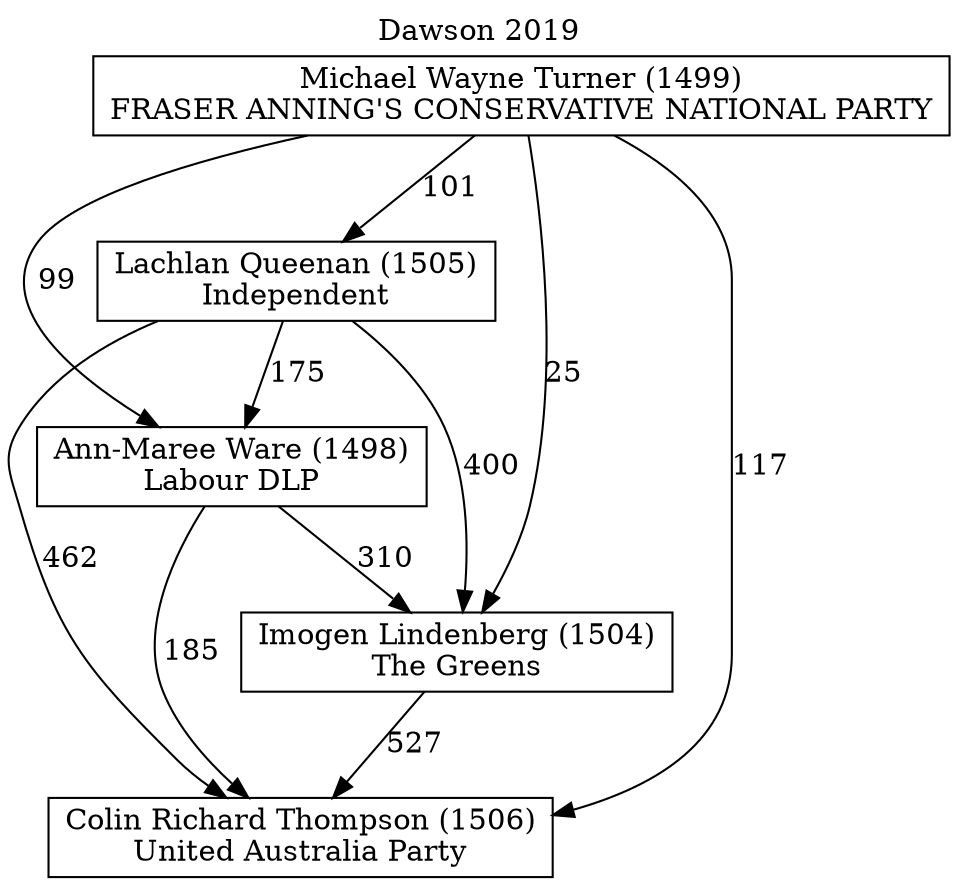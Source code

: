 // House preference flow
digraph "Colin Richard Thompson (1506)_Dawson_2019" {
	graph [label="Dawson 2019" labelloc=t mclimit=2]
	node [shape=box]
	"Colin Richard Thompson (1506)" [label="Colin Richard Thompson (1506)
United Australia Party"]
	"Imogen Lindenberg (1504)" [label="Imogen Lindenberg (1504)
The Greens"]
	"Ann-Maree Ware (1498)" [label="Ann-Maree Ware (1498)
Labour DLP"]
	"Lachlan Queenan (1505)" [label="Lachlan Queenan (1505)
Independent"]
	"Michael Wayne Turner (1499)" [label="Michael Wayne Turner (1499)
FRASER ANNING'S CONSERVATIVE NATIONAL PARTY"]
	"Imogen Lindenberg (1504)" -> "Colin Richard Thompson (1506)" [label=527]
	"Ann-Maree Ware (1498)" -> "Imogen Lindenberg (1504)" [label=310]
	"Lachlan Queenan (1505)" -> "Ann-Maree Ware (1498)" [label=175]
	"Michael Wayne Turner (1499)" -> "Lachlan Queenan (1505)" [label=101]
	"Ann-Maree Ware (1498)" -> "Colin Richard Thompson (1506)" [label=185]
	"Lachlan Queenan (1505)" -> "Colin Richard Thompson (1506)" [label=462]
	"Michael Wayne Turner (1499)" -> "Colin Richard Thompson (1506)" [label=117]
	"Michael Wayne Turner (1499)" -> "Ann-Maree Ware (1498)" [label=99]
	"Lachlan Queenan (1505)" -> "Imogen Lindenberg (1504)" [label=400]
	"Michael Wayne Turner (1499)" -> "Imogen Lindenberg (1504)" [label=25]
}
